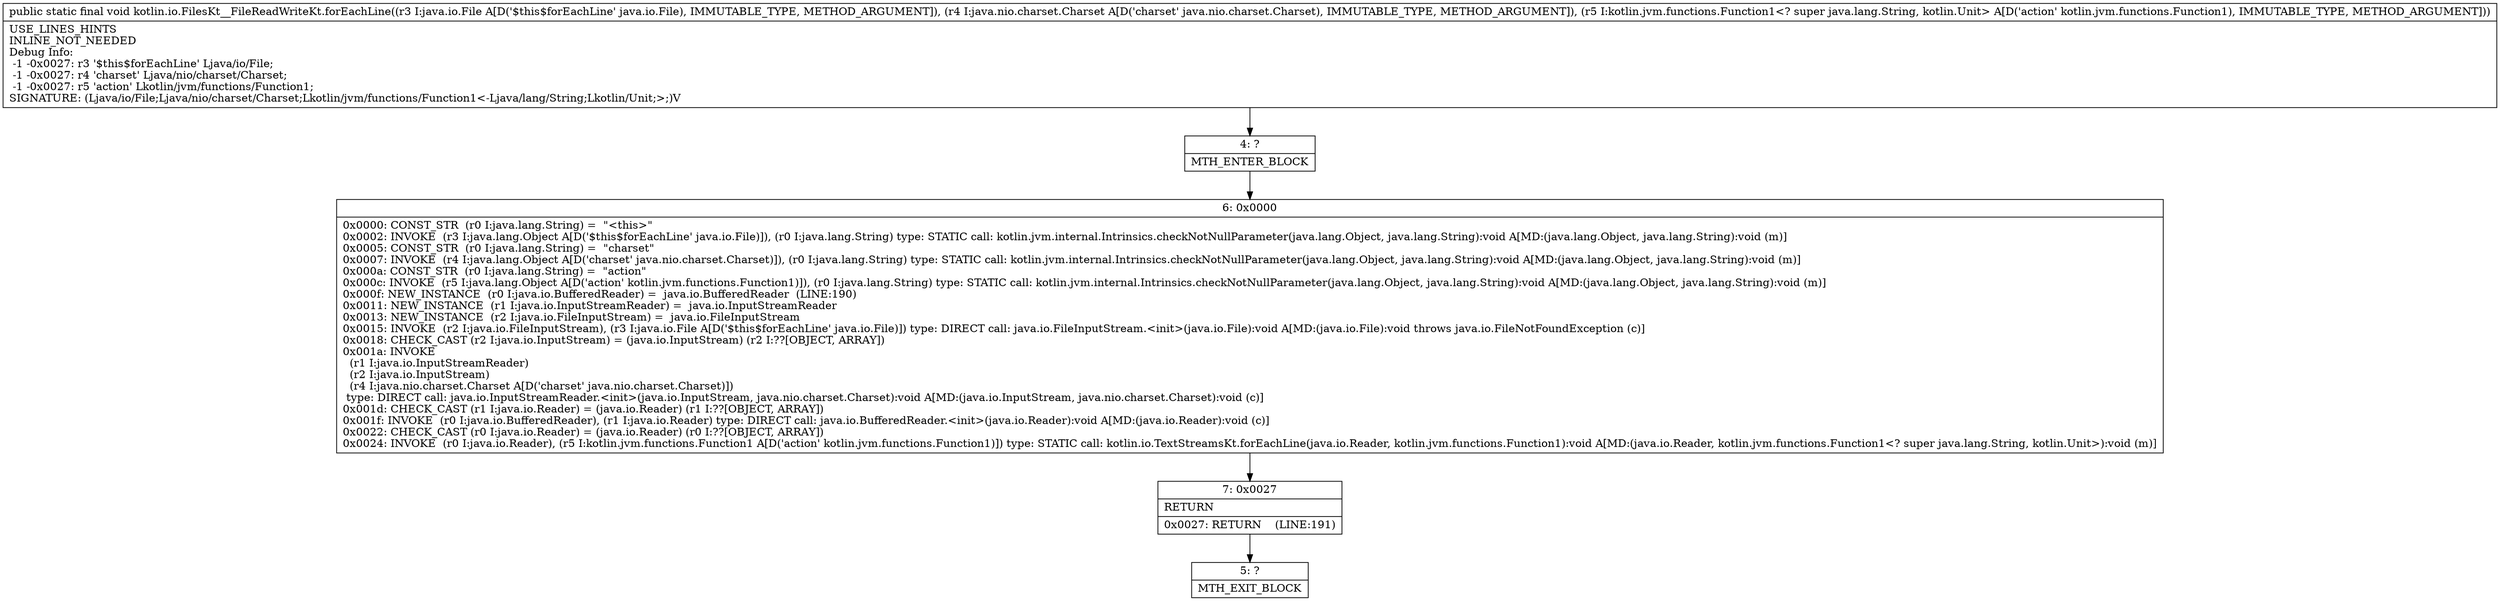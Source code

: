 digraph "CFG forkotlin.io.FilesKt__FileReadWriteKt.forEachLine(Ljava\/io\/File;Ljava\/nio\/charset\/Charset;Lkotlin\/jvm\/functions\/Function1;)V" {
Node_4 [shape=record,label="{4\:\ ?|MTH_ENTER_BLOCK\l}"];
Node_6 [shape=record,label="{6\:\ 0x0000|0x0000: CONST_STR  (r0 I:java.lang.String) =  \"\<this\>\" \l0x0002: INVOKE  (r3 I:java.lang.Object A[D('$this$forEachLine' java.io.File)]), (r0 I:java.lang.String) type: STATIC call: kotlin.jvm.internal.Intrinsics.checkNotNullParameter(java.lang.Object, java.lang.String):void A[MD:(java.lang.Object, java.lang.String):void (m)]\l0x0005: CONST_STR  (r0 I:java.lang.String) =  \"charset\" \l0x0007: INVOKE  (r4 I:java.lang.Object A[D('charset' java.nio.charset.Charset)]), (r0 I:java.lang.String) type: STATIC call: kotlin.jvm.internal.Intrinsics.checkNotNullParameter(java.lang.Object, java.lang.String):void A[MD:(java.lang.Object, java.lang.String):void (m)]\l0x000a: CONST_STR  (r0 I:java.lang.String) =  \"action\" \l0x000c: INVOKE  (r5 I:java.lang.Object A[D('action' kotlin.jvm.functions.Function1)]), (r0 I:java.lang.String) type: STATIC call: kotlin.jvm.internal.Intrinsics.checkNotNullParameter(java.lang.Object, java.lang.String):void A[MD:(java.lang.Object, java.lang.String):void (m)]\l0x000f: NEW_INSTANCE  (r0 I:java.io.BufferedReader) =  java.io.BufferedReader  (LINE:190)\l0x0011: NEW_INSTANCE  (r1 I:java.io.InputStreamReader) =  java.io.InputStreamReader \l0x0013: NEW_INSTANCE  (r2 I:java.io.FileInputStream) =  java.io.FileInputStream \l0x0015: INVOKE  (r2 I:java.io.FileInputStream), (r3 I:java.io.File A[D('$this$forEachLine' java.io.File)]) type: DIRECT call: java.io.FileInputStream.\<init\>(java.io.File):void A[MD:(java.io.File):void throws java.io.FileNotFoundException (c)]\l0x0018: CHECK_CAST (r2 I:java.io.InputStream) = (java.io.InputStream) (r2 I:??[OBJECT, ARRAY]) \l0x001a: INVOKE  \l  (r1 I:java.io.InputStreamReader)\l  (r2 I:java.io.InputStream)\l  (r4 I:java.nio.charset.Charset A[D('charset' java.nio.charset.Charset)])\l type: DIRECT call: java.io.InputStreamReader.\<init\>(java.io.InputStream, java.nio.charset.Charset):void A[MD:(java.io.InputStream, java.nio.charset.Charset):void (c)]\l0x001d: CHECK_CAST (r1 I:java.io.Reader) = (java.io.Reader) (r1 I:??[OBJECT, ARRAY]) \l0x001f: INVOKE  (r0 I:java.io.BufferedReader), (r1 I:java.io.Reader) type: DIRECT call: java.io.BufferedReader.\<init\>(java.io.Reader):void A[MD:(java.io.Reader):void (c)]\l0x0022: CHECK_CAST (r0 I:java.io.Reader) = (java.io.Reader) (r0 I:??[OBJECT, ARRAY]) \l0x0024: INVOKE  (r0 I:java.io.Reader), (r5 I:kotlin.jvm.functions.Function1 A[D('action' kotlin.jvm.functions.Function1)]) type: STATIC call: kotlin.io.TextStreamsKt.forEachLine(java.io.Reader, kotlin.jvm.functions.Function1):void A[MD:(java.io.Reader, kotlin.jvm.functions.Function1\<? super java.lang.String, kotlin.Unit\>):void (m)]\l}"];
Node_7 [shape=record,label="{7\:\ 0x0027|RETURN\l|0x0027: RETURN    (LINE:191)\l}"];
Node_5 [shape=record,label="{5\:\ ?|MTH_EXIT_BLOCK\l}"];
MethodNode[shape=record,label="{public static final void kotlin.io.FilesKt__FileReadWriteKt.forEachLine((r3 I:java.io.File A[D('$this$forEachLine' java.io.File), IMMUTABLE_TYPE, METHOD_ARGUMENT]), (r4 I:java.nio.charset.Charset A[D('charset' java.nio.charset.Charset), IMMUTABLE_TYPE, METHOD_ARGUMENT]), (r5 I:kotlin.jvm.functions.Function1\<? super java.lang.String, kotlin.Unit\> A[D('action' kotlin.jvm.functions.Function1), IMMUTABLE_TYPE, METHOD_ARGUMENT]))  | USE_LINES_HINTS\lINLINE_NOT_NEEDED\lDebug Info:\l  \-1 \-0x0027: r3 '$this$forEachLine' Ljava\/io\/File;\l  \-1 \-0x0027: r4 'charset' Ljava\/nio\/charset\/Charset;\l  \-1 \-0x0027: r5 'action' Lkotlin\/jvm\/functions\/Function1;\lSIGNATURE: (Ljava\/io\/File;Ljava\/nio\/charset\/Charset;Lkotlin\/jvm\/functions\/Function1\<\-Ljava\/lang\/String;Lkotlin\/Unit;\>;)V\l}"];
MethodNode -> Node_4;Node_4 -> Node_6;
Node_6 -> Node_7;
Node_7 -> Node_5;
}

